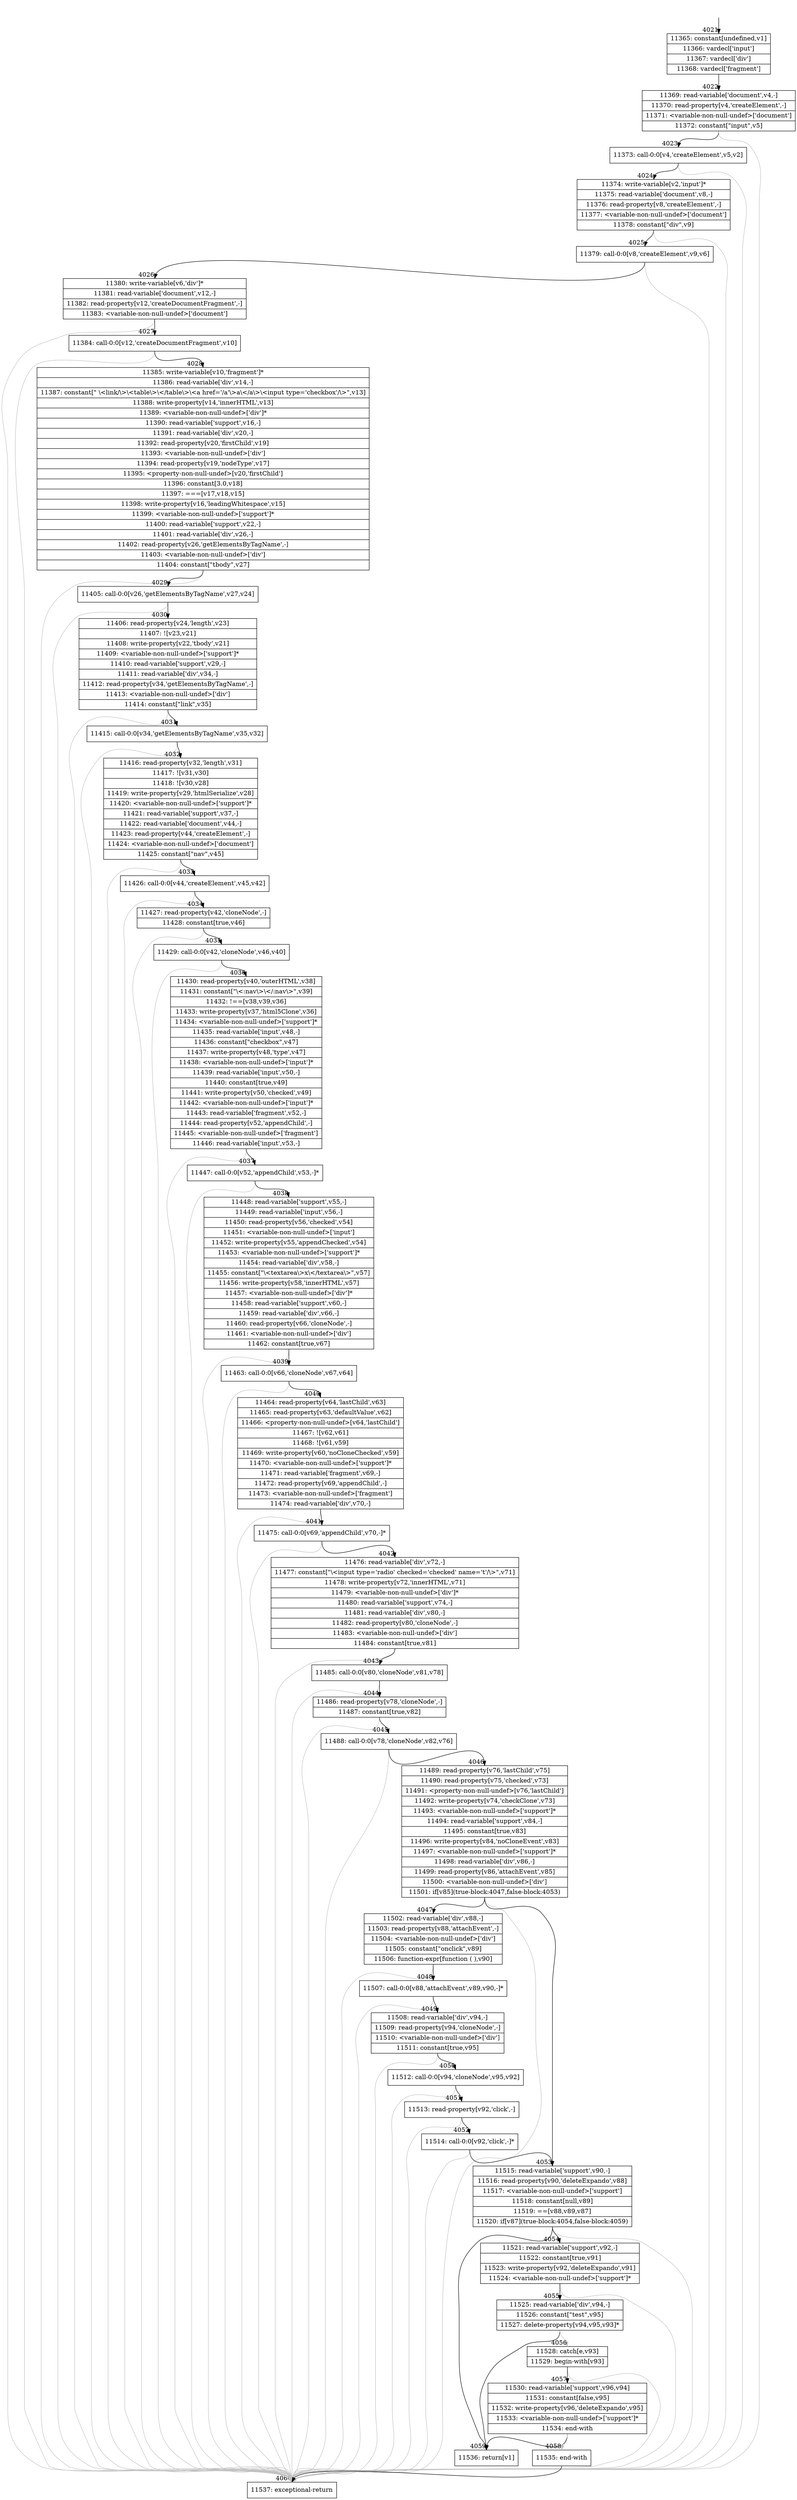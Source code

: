 digraph {
rankdir="TD"
BB_entry270[shape=none,label=""];
BB_entry270 -> BB4021 [tailport=s, headport=n, headlabel="    4021"]
BB4021 [shape=record label="{11365: constant[undefined,v1]|11366: vardecl['input']|11367: vardecl['div']|11368: vardecl['fragment']}" ] 
BB4021 -> BB4022 [tailport=s, headport=n, headlabel="      4022"]
BB4022 [shape=record label="{11369: read-variable['document',v4,-]|11370: read-property[v4,'createElement',-]|11371: \<variable-non-null-undef\>['document']|11372: constant[\"input\",v5]}" ] 
BB4022 -> BB4023 [tailport=s, headport=n, headlabel="      4023"]
BB4022 -> BB4060 [tailport=s, headport=n, color=gray, headlabel="      4060"]
BB4023 [shape=record label="{11373: call-0:0[v4,'createElement',v5,v2]}" ] 
BB4023 -> BB4024 [tailport=s, headport=n, headlabel="      4024"]
BB4023 -> BB4060 [tailport=s, headport=n, color=gray]
BB4024 [shape=record label="{11374: write-variable[v2,'input']*|11375: read-variable['document',v8,-]|11376: read-property[v8,'createElement',-]|11377: \<variable-non-null-undef\>['document']|11378: constant[\"div\",v9]}" ] 
BB4024 -> BB4025 [tailport=s, headport=n, headlabel="      4025"]
BB4024 -> BB4060 [tailport=s, headport=n, color=gray]
BB4025 [shape=record label="{11379: call-0:0[v8,'createElement',v9,v6]}" ] 
BB4025 -> BB4026 [tailport=s, headport=n, headlabel="      4026"]
BB4025 -> BB4060 [tailport=s, headport=n, color=gray]
BB4026 [shape=record label="{11380: write-variable[v6,'div']*|11381: read-variable['document',v12,-]|11382: read-property[v12,'createDocumentFragment',-]|11383: \<variable-non-null-undef\>['document']}" ] 
BB4026 -> BB4027 [tailport=s, headport=n, headlabel="      4027"]
BB4026 -> BB4060 [tailport=s, headport=n, color=gray]
BB4027 [shape=record label="{11384: call-0:0[v12,'createDocumentFragment',v10]}" ] 
BB4027 -> BB4028 [tailport=s, headport=n, headlabel="      4028"]
BB4027 -> BB4060 [tailport=s, headport=n, color=gray]
BB4028 [shape=record label="{11385: write-variable[v10,'fragment']*|11386: read-variable['div',v14,-]|11387: constant[\"  \\\<link/\\\>\\\<table\\\>\\\</table\\\>\\\<a href='/a'\\\>a\\\</a\\\>\\\<input type='checkbox'/\\\>\",v13]|11388: write-property[v14,'innerHTML',v13]|11389: \<variable-non-null-undef\>['div']*|11390: read-variable['support',v16,-]|11391: read-variable['div',v20,-]|11392: read-property[v20,'firstChild',v19]|11393: \<variable-non-null-undef\>['div']|11394: read-property[v19,'nodeType',v17]|11395: \<property-non-null-undef\>[v20,'firstChild']|11396: constant[3.0,v18]|11397: ===[v17,v18,v15]|11398: write-property[v16,'leadingWhitespace',v15]|11399: \<variable-non-null-undef\>['support']*|11400: read-variable['support',v22,-]|11401: read-variable['div',v26,-]|11402: read-property[v26,'getElementsByTagName',-]|11403: \<variable-non-null-undef\>['div']|11404: constant[\"tbody\",v27]}" ] 
BB4028 -> BB4029 [tailport=s, headport=n, headlabel="      4029"]
BB4028 -> BB4060 [tailport=s, headport=n, color=gray]
BB4029 [shape=record label="{11405: call-0:0[v26,'getElementsByTagName',v27,v24]}" ] 
BB4029 -> BB4030 [tailport=s, headport=n, headlabel="      4030"]
BB4029 -> BB4060 [tailport=s, headport=n, color=gray]
BB4030 [shape=record label="{11406: read-property[v24,'length',v23]|11407: ![v23,v21]|11408: write-property[v22,'tbody',v21]|11409: \<variable-non-null-undef\>['support']*|11410: read-variable['support',v29,-]|11411: read-variable['div',v34,-]|11412: read-property[v34,'getElementsByTagName',-]|11413: \<variable-non-null-undef\>['div']|11414: constant[\"link\",v35]}" ] 
BB4030 -> BB4031 [tailport=s, headport=n, headlabel="      4031"]
BB4030 -> BB4060 [tailport=s, headport=n, color=gray]
BB4031 [shape=record label="{11415: call-0:0[v34,'getElementsByTagName',v35,v32]}" ] 
BB4031 -> BB4032 [tailport=s, headport=n, headlabel="      4032"]
BB4031 -> BB4060 [tailport=s, headport=n, color=gray]
BB4032 [shape=record label="{11416: read-property[v32,'length',v31]|11417: ![v31,v30]|11418: ![v30,v28]|11419: write-property[v29,'htmlSerialize',v28]|11420: \<variable-non-null-undef\>['support']*|11421: read-variable['support',v37,-]|11422: read-variable['document',v44,-]|11423: read-property[v44,'createElement',-]|11424: \<variable-non-null-undef\>['document']|11425: constant[\"nav\",v45]}" ] 
BB4032 -> BB4033 [tailport=s, headport=n, headlabel="      4033"]
BB4032 -> BB4060 [tailport=s, headport=n, color=gray]
BB4033 [shape=record label="{11426: call-0:0[v44,'createElement',v45,v42]}" ] 
BB4033 -> BB4034 [tailport=s, headport=n, headlabel="      4034"]
BB4033 -> BB4060 [tailport=s, headport=n, color=gray]
BB4034 [shape=record label="{11427: read-property[v42,'cloneNode',-]|11428: constant[true,v46]}" ] 
BB4034 -> BB4035 [tailport=s, headport=n, headlabel="      4035"]
BB4034 -> BB4060 [tailport=s, headport=n, color=gray]
BB4035 [shape=record label="{11429: call-0:0[v42,'cloneNode',v46,v40]}" ] 
BB4035 -> BB4036 [tailport=s, headport=n, headlabel="      4036"]
BB4035 -> BB4060 [tailport=s, headport=n, color=gray]
BB4036 [shape=record label="{11430: read-property[v40,'outerHTML',v38]|11431: constant[\"\\\<:nav\\\>\\\</:nav\\\>\",v39]|11432: !==[v38,v39,v36]|11433: write-property[v37,'html5Clone',v36]|11434: \<variable-non-null-undef\>['support']*|11435: read-variable['input',v48,-]|11436: constant[\"checkbox\",v47]|11437: write-property[v48,'type',v47]|11438: \<variable-non-null-undef\>['input']*|11439: read-variable['input',v50,-]|11440: constant[true,v49]|11441: write-property[v50,'checked',v49]|11442: \<variable-non-null-undef\>['input']*|11443: read-variable['fragment',v52,-]|11444: read-property[v52,'appendChild',-]|11445: \<variable-non-null-undef\>['fragment']|11446: read-variable['input',v53,-]}" ] 
BB4036 -> BB4037 [tailport=s, headport=n, headlabel="      4037"]
BB4036 -> BB4060 [tailport=s, headport=n, color=gray]
BB4037 [shape=record label="{11447: call-0:0[v52,'appendChild',v53,-]*}" ] 
BB4037 -> BB4038 [tailport=s, headport=n, headlabel="      4038"]
BB4037 -> BB4060 [tailport=s, headport=n, color=gray]
BB4038 [shape=record label="{11448: read-variable['support',v55,-]|11449: read-variable['input',v56,-]|11450: read-property[v56,'checked',v54]|11451: \<variable-non-null-undef\>['input']|11452: write-property[v55,'appendChecked',v54]|11453: \<variable-non-null-undef\>['support']*|11454: read-variable['div',v58,-]|11455: constant[\"\\\<textarea\\\>x\\\</textarea\\\>\",v57]|11456: write-property[v58,'innerHTML',v57]|11457: \<variable-non-null-undef\>['div']*|11458: read-variable['support',v60,-]|11459: read-variable['div',v66,-]|11460: read-property[v66,'cloneNode',-]|11461: \<variable-non-null-undef\>['div']|11462: constant[true,v67]}" ] 
BB4038 -> BB4039 [tailport=s, headport=n, headlabel="      4039"]
BB4038 -> BB4060 [tailport=s, headport=n, color=gray]
BB4039 [shape=record label="{11463: call-0:0[v66,'cloneNode',v67,v64]}" ] 
BB4039 -> BB4040 [tailport=s, headport=n, headlabel="      4040"]
BB4039 -> BB4060 [tailport=s, headport=n, color=gray]
BB4040 [shape=record label="{11464: read-property[v64,'lastChild',v63]|11465: read-property[v63,'defaultValue',v62]|11466: \<property-non-null-undef\>[v64,'lastChild']|11467: ![v62,v61]|11468: ![v61,v59]|11469: write-property[v60,'noCloneChecked',v59]|11470: \<variable-non-null-undef\>['support']*|11471: read-variable['fragment',v69,-]|11472: read-property[v69,'appendChild',-]|11473: \<variable-non-null-undef\>['fragment']|11474: read-variable['div',v70,-]}" ] 
BB4040 -> BB4041 [tailport=s, headport=n, headlabel="      4041"]
BB4040 -> BB4060 [tailport=s, headport=n, color=gray]
BB4041 [shape=record label="{11475: call-0:0[v69,'appendChild',v70,-]*}" ] 
BB4041 -> BB4042 [tailport=s, headport=n, headlabel="      4042"]
BB4041 -> BB4060 [tailport=s, headport=n, color=gray]
BB4042 [shape=record label="{11476: read-variable['div',v72,-]|11477: constant[\"\\\<input type='radio' checked='checked' name='t'/\\\>\",v71]|11478: write-property[v72,'innerHTML',v71]|11479: \<variable-non-null-undef\>['div']*|11480: read-variable['support',v74,-]|11481: read-variable['div',v80,-]|11482: read-property[v80,'cloneNode',-]|11483: \<variable-non-null-undef\>['div']|11484: constant[true,v81]}" ] 
BB4042 -> BB4043 [tailport=s, headport=n, headlabel="      4043"]
BB4042 -> BB4060 [tailport=s, headport=n, color=gray]
BB4043 [shape=record label="{11485: call-0:0[v80,'cloneNode',v81,v78]}" ] 
BB4043 -> BB4044 [tailport=s, headport=n, headlabel="      4044"]
BB4043 -> BB4060 [tailport=s, headport=n, color=gray]
BB4044 [shape=record label="{11486: read-property[v78,'cloneNode',-]|11487: constant[true,v82]}" ] 
BB4044 -> BB4045 [tailport=s, headport=n, headlabel="      4045"]
BB4044 -> BB4060 [tailport=s, headport=n, color=gray]
BB4045 [shape=record label="{11488: call-0:0[v78,'cloneNode',v82,v76]}" ] 
BB4045 -> BB4046 [tailport=s, headport=n, headlabel="      4046"]
BB4045 -> BB4060 [tailport=s, headport=n, color=gray]
BB4046 [shape=record label="{11489: read-property[v76,'lastChild',v75]|11490: read-property[v75,'checked',v73]|11491: \<property-non-null-undef\>[v76,'lastChild']|11492: write-property[v74,'checkClone',v73]|11493: \<variable-non-null-undef\>['support']*|11494: read-variable['support',v84,-]|11495: constant[true,v83]|11496: write-property[v84,'noCloneEvent',v83]|11497: \<variable-non-null-undef\>['support']*|11498: read-variable['div',v86,-]|11499: read-property[v86,'attachEvent',v85]|11500: \<variable-non-null-undef\>['div']|11501: if[v85](true-block:4047,false-block:4053)}" ] 
BB4046 -> BB4047 [tailport=s, headport=n, headlabel="      4047"]
BB4046 -> BB4053 [tailport=s, headport=n, headlabel="      4053"]
BB4046 -> BB4060 [tailport=s, headport=n, color=gray]
BB4047 [shape=record label="{11502: read-variable['div',v88,-]|11503: read-property[v88,'attachEvent',-]|11504: \<variable-non-null-undef\>['div']|11505: constant[\"onclick\",v89]|11506: function-expr[function ( ),v90]}" ] 
BB4047 -> BB4048 [tailport=s, headport=n, headlabel="      4048"]
BB4047 -> BB4060 [tailport=s, headport=n, color=gray]
BB4048 [shape=record label="{11507: call-0:0[v88,'attachEvent',v89,v90,-]*}" ] 
BB4048 -> BB4049 [tailport=s, headport=n, headlabel="      4049"]
BB4048 -> BB4060 [tailport=s, headport=n, color=gray]
BB4049 [shape=record label="{11508: read-variable['div',v94,-]|11509: read-property[v94,'cloneNode',-]|11510: \<variable-non-null-undef\>['div']|11511: constant[true,v95]}" ] 
BB4049 -> BB4050 [tailport=s, headport=n, headlabel="      4050"]
BB4049 -> BB4060 [tailport=s, headport=n, color=gray]
BB4050 [shape=record label="{11512: call-0:0[v94,'cloneNode',v95,v92]}" ] 
BB4050 -> BB4051 [tailport=s, headport=n, headlabel="      4051"]
BB4050 -> BB4060 [tailport=s, headport=n, color=gray]
BB4051 [shape=record label="{11513: read-property[v92,'click',-]}" ] 
BB4051 -> BB4052 [tailport=s, headport=n, headlabel="      4052"]
BB4051 -> BB4060 [tailport=s, headport=n, color=gray]
BB4052 [shape=record label="{11514: call-0:0[v92,'click',-]*}" ] 
BB4052 -> BB4053 [tailport=s, headport=n]
BB4052 -> BB4060 [tailport=s, headport=n, color=gray]
BB4053 [shape=record label="{11515: read-variable['support',v90,-]|11516: read-property[v90,'deleteExpando',v88]|11517: \<variable-non-null-undef\>['support']|11518: constant[null,v89]|11519: ==[v88,v89,v87]|11520: if[v87](true-block:4054,false-block:4059)}" ] 
BB4053 -> BB4054 [tailport=s, headport=n, headlabel="      4054"]
BB4053 -> BB4059 [tailport=s, headport=n, headlabel="      4059"]
BB4053 -> BB4060 [tailport=s, headport=n, color=gray]
BB4054 [shape=record label="{11521: read-variable['support',v92,-]|11522: constant[true,v91]|11523: write-property[v92,'deleteExpando',v91]|11524: \<variable-non-null-undef\>['support']*}" ] 
BB4054 -> BB4055 [tailport=s, headport=n, headlabel="      4055"]
BB4054 -> BB4060 [tailport=s, headport=n, color=gray]
BB4055 [shape=record label="{11525: read-variable['div',v94,-]|11526: constant[\"test\",v95]|11527: delete-property[v94,v95,v93]*}" ] 
BB4055 -> BB4059 [tailport=s, headport=n]
BB4055 -> BB4056 [tailport=s, headport=n, color=gray, headlabel="      4056"]
BB4056 [shape=record label="{11528: catch[e,v93]|11529: begin-with[v93]}" ] 
BB4056 -> BB4057 [tailport=s, headport=n, headlabel="      4057"]
BB4056 -> BB4060 [tailport=s, headport=n, color=gray]
BB4057 [shape=record label="{11530: read-variable['support',v96,v94]|11531: constant[false,v95]|11532: write-property[v96,'deleteExpando',v95]|11533: \<variable-non-null-undef\>['support']*|11534: end-with}" ] 
BB4057 -> BB4059 [tailport=s, headport=n]
BB4057 -> BB4058 [tailport=s, headport=n, color=gray, headlabel="      4058"]
BB4058 [shape=record label="{11535: end-with}" ] 
BB4058 -> BB4060 [tailport=s, headport=n]
BB4059 [shape=record label="{11536: return[v1]}" ] 
BB4060 [shape=record label="{11537: exceptional-return}" ] 
}
